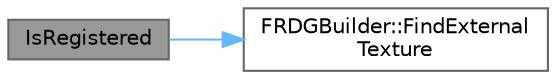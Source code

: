 digraph "IsRegistered"
{
 // INTERACTIVE_SVG=YES
 // LATEX_PDF_SIZE
  bgcolor="transparent";
  edge [fontname=Helvetica,fontsize=10,labelfontname=Helvetica,labelfontsize=10];
  node [fontname=Helvetica,fontsize=10,shape=box,height=0.2,width=0.4];
  rankdir="LR";
  Node1 [id="Node000001",label="IsRegistered",height=0.2,width=0.4,color="gray40", fillcolor="grey60", style="filled", fontcolor="black",tooltip=" "];
  Node1 -> Node2 [id="edge1_Node000001_Node000002",color="steelblue1",style="solid",tooltip=" "];
  Node2 [id="Node000002",label="FRDGBuilder::FindExternal\lTexture",height=0.2,width=0.4,color="grey40", fillcolor="white", style="filled",URL="$d5/dac/classFRDGBuilder.html#ae5927c7a075c59b8b4b8231cd857494f",tooltip="Finds an RDG texture associated with the external texture, or returns null if none is found."];
}
